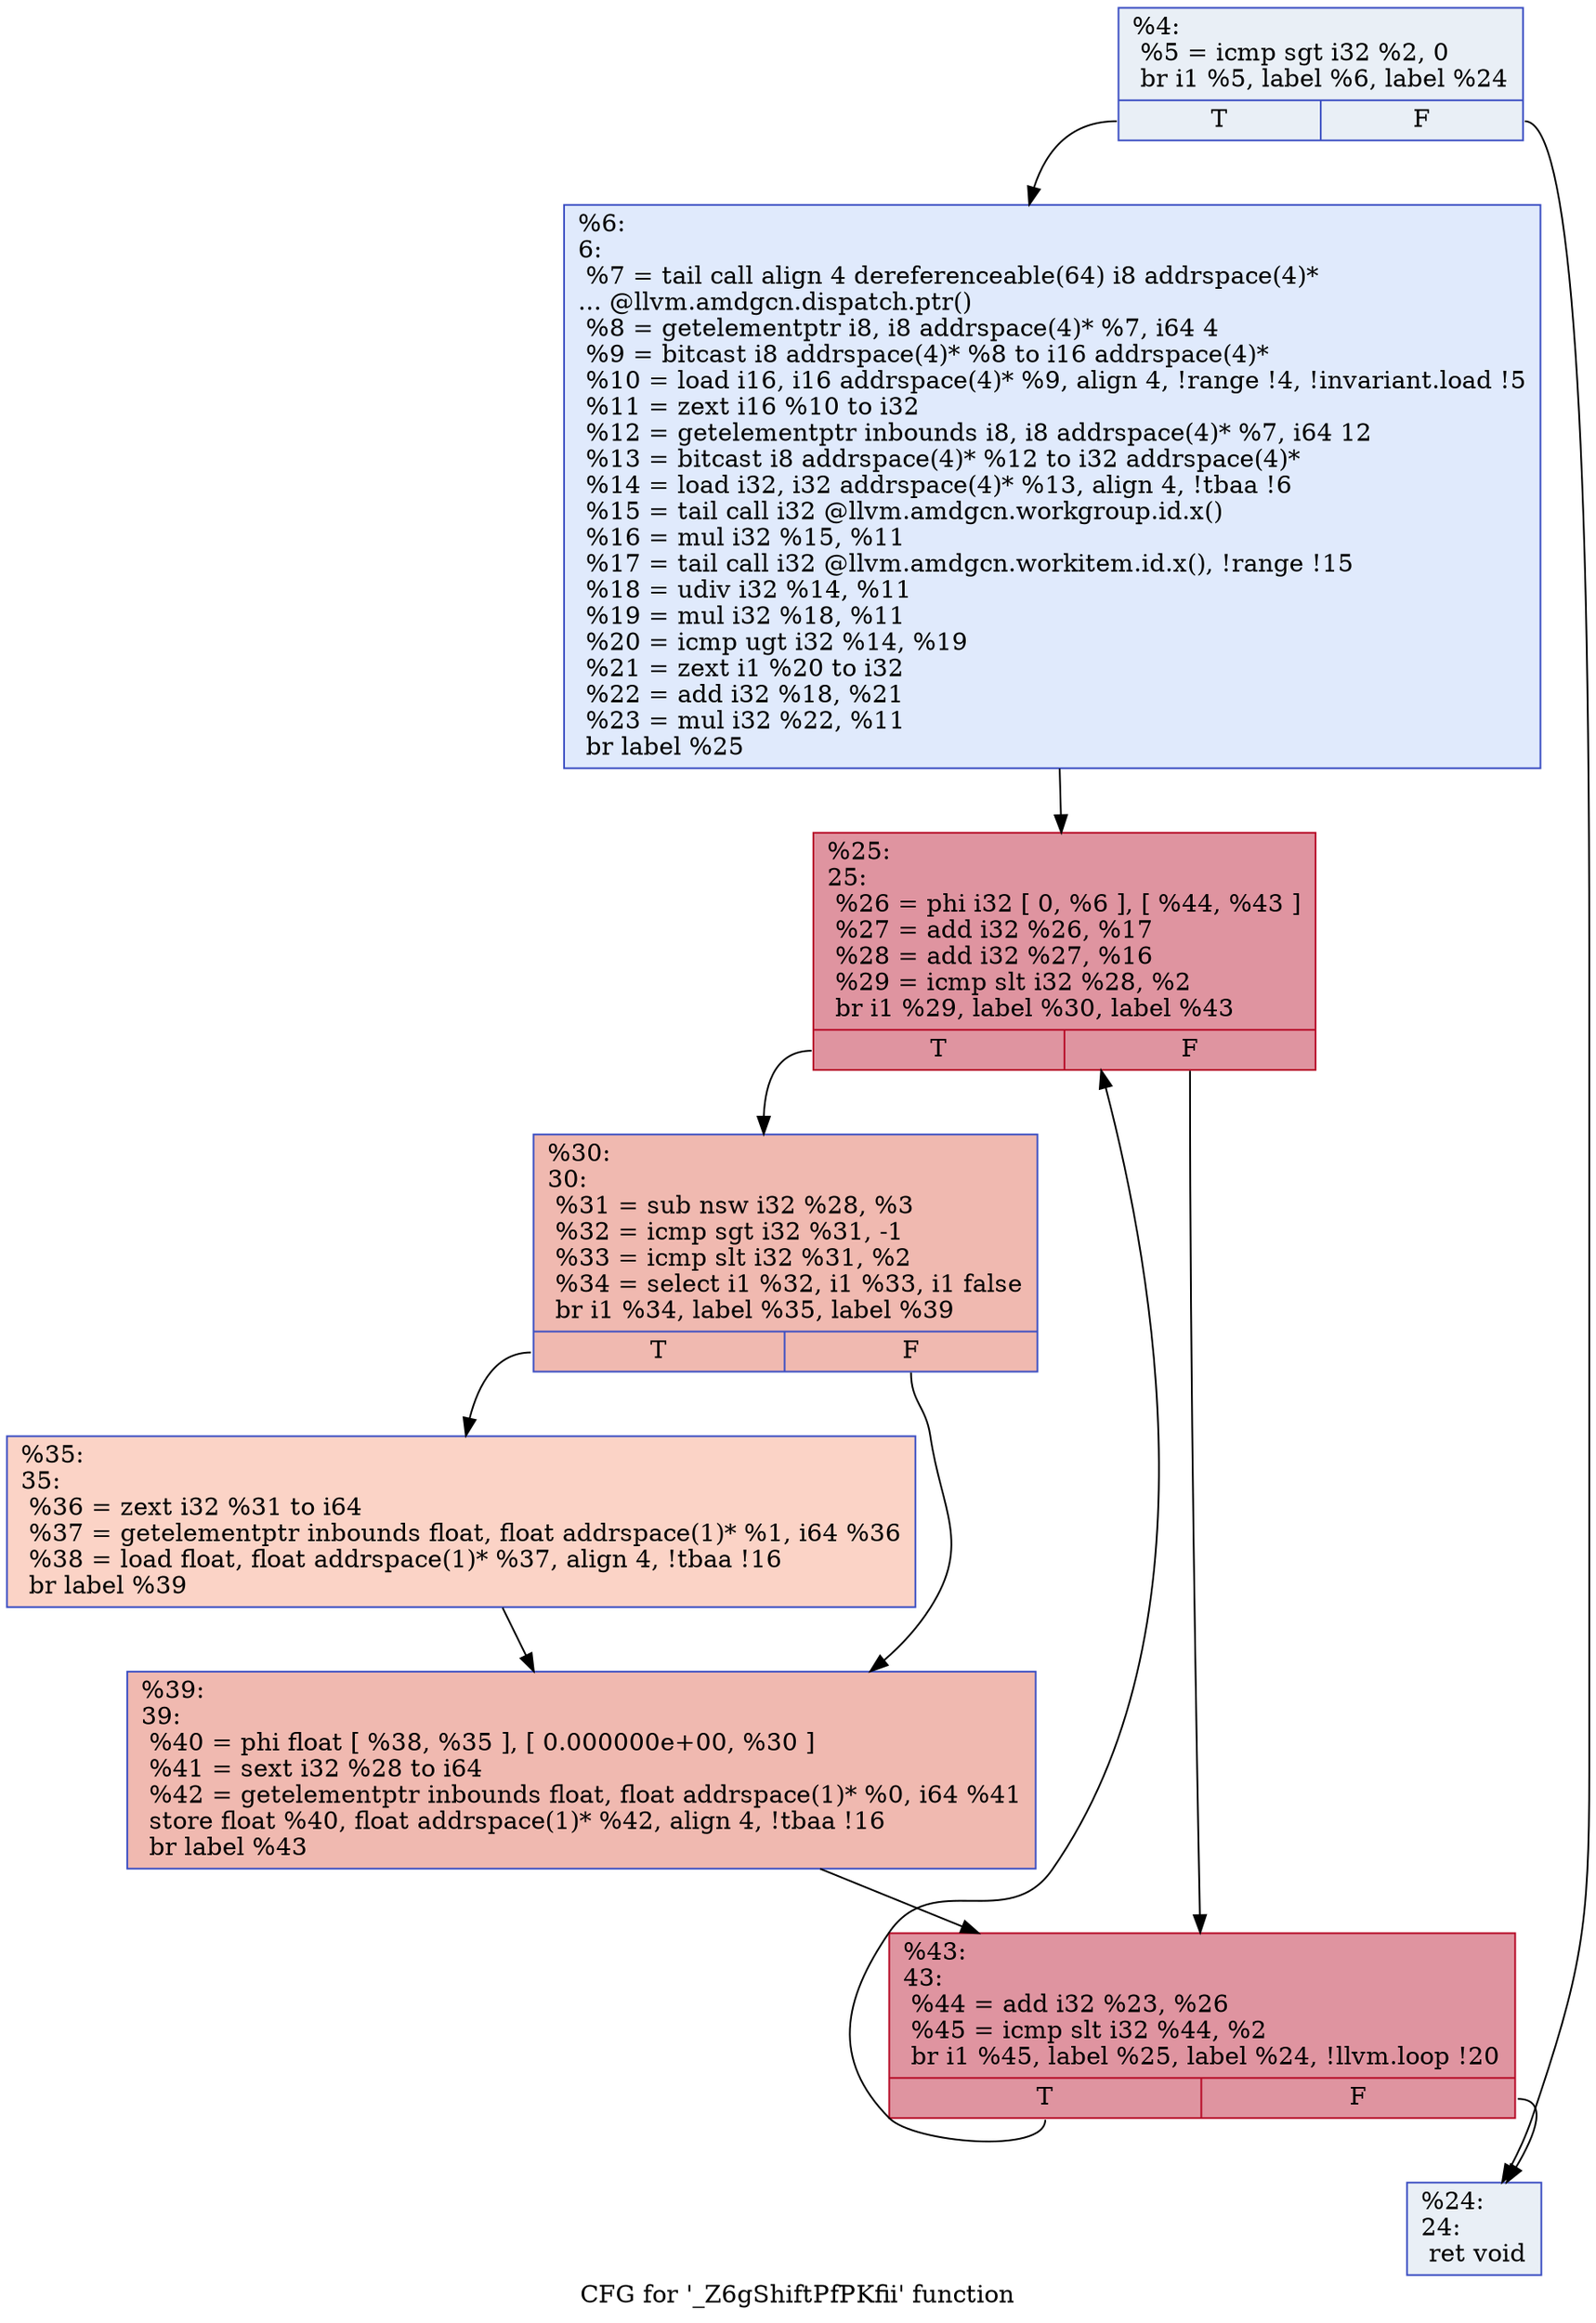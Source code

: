 digraph "CFG for '_Z6gShiftPfPKfii' function" {
	label="CFG for '_Z6gShiftPfPKfii' function";

	Node0x5645660 [shape=record,color="#3d50c3ff", style=filled, fillcolor="#cedaeb70",label="{%4:\l  %5 = icmp sgt i32 %2, 0\l  br i1 %5, label %6, label %24\l|{<s0>T|<s1>F}}"];
	Node0x5645660:s0 -> Node0x5645600;
	Node0x5645660:s1 -> Node0x5645de0;
	Node0x5645600 [shape=record,color="#3d50c3ff", style=filled, fillcolor="#b9d0f970",label="{%6:\l6:                                                \l  %7 = tail call align 4 dereferenceable(64) i8 addrspace(4)*\l... @llvm.amdgcn.dispatch.ptr()\l  %8 = getelementptr i8, i8 addrspace(4)* %7, i64 4\l  %9 = bitcast i8 addrspace(4)* %8 to i16 addrspace(4)*\l  %10 = load i16, i16 addrspace(4)* %9, align 4, !range !4, !invariant.load !5\l  %11 = zext i16 %10 to i32\l  %12 = getelementptr inbounds i8, i8 addrspace(4)* %7, i64 12\l  %13 = bitcast i8 addrspace(4)* %12 to i32 addrspace(4)*\l  %14 = load i32, i32 addrspace(4)* %13, align 4, !tbaa !6\l  %15 = tail call i32 @llvm.amdgcn.workgroup.id.x()\l  %16 = mul i32 %15, %11\l  %17 = tail call i32 @llvm.amdgcn.workitem.id.x(), !range !15\l  %18 = udiv i32 %14, %11\l  %19 = mul i32 %18, %11\l  %20 = icmp ugt i32 %14, %19\l  %21 = zext i1 %20 to i32\l  %22 = add i32 %18, %21\l  %23 = mul i32 %22, %11\l  br label %25\l}"];
	Node0x5645600 -> Node0x5647d50;
	Node0x5645de0 [shape=record,color="#3d50c3ff", style=filled, fillcolor="#cedaeb70",label="{%24:\l24:                                               \l  ret void\l}"];
	Node0x5647d50 [shape=record,color="#b70d28ff", style=filled, fillcolor="#b70d2870",label="{%25:\l25:                                               \l  %26 = phi i32 [ 0, %6 ], [ %44, %43 ]\l  %27 = add i32 %26, %17\l  %28 = add i32 %27, %16\l  %29 = icmp slt i32 %28, %2\l  br i1 %29, label %30, label %43\l|{<s0>T|<s1>F}}"];
	Node0x5647d50:s0 -> Node0x5648150;
	Node0x5647d50:s1 -> Node0x5647ea0;
	Node0x5648150 [shape=record,color="#3d50c3ff", style=filled, fillcolor="#de614d70",label="{%30:\l30:                                               \l  %31 = sub nsw i32 %28, %3\l  %32 = icmp sgt i32 %31, -1\l  %33 = icmp slt i32 %31, %2\l  %34 = select i1 %32, i1 %33, i1 false\l  br i1 %34, label %35, label %39\l|{<s0>T|<s1>F}}"];
	Node0x5648150:s0 -> Node0x56476c0;
	Node0x5648150:s1 -> Node0x56486a0;
	Node0x56476c0 [shape=record,color="#3d50c3ff", style=filled, fillcolor="#f59c7d70",label="{%35:\l35:                                               \l  %36 = zext i32 %31 to i64\l  %37 = getelementptr inbounds float, float addrspace(1)* %1, i64 %36\l  %38 = load float, float addrspace(1)* %37, align 4, !tbaa !16\l  br label %39\l}"];
	Node0x56476c0 -> Node0x56486a0;
	Node0x56486a0 [shape=record,color="#3d50c3ff", style=filled, fillcolor="#de614d70",label="{%39:\l39:                                               \l  %40 = phi float [ %38, %35 ], [ 0.000000e+00, %30 ]\l  %41 = sext i32 %28 to i64\l  %42 = getelementptr inbounds float, float addrspace(1)* %0, i64 %41\l  store float %40, float addrspace(1)* %42, align 4, !tbaa !16\l  br label %43\l}"];
	Node0x56486a0 -> Node0x5647ea0;
	Node0x5647ea0 [shape=record,color="#b70d28ff", style=filled, fillcolor="#b70d2870",label="{%43:\l43:                                               \l  %44 = add i32 %23, %26\l  %45 = icmp slt i32 %44, %2\l  br i1 %45, label %25, label %24, !llvm.loop !20\l|{<s0>T|<s1>F}}"];
	Node0x5647ea0:s0 -> Node0x5647d50;
	Node0x5647ea0:s1 -> Node0x5645de0;
}

